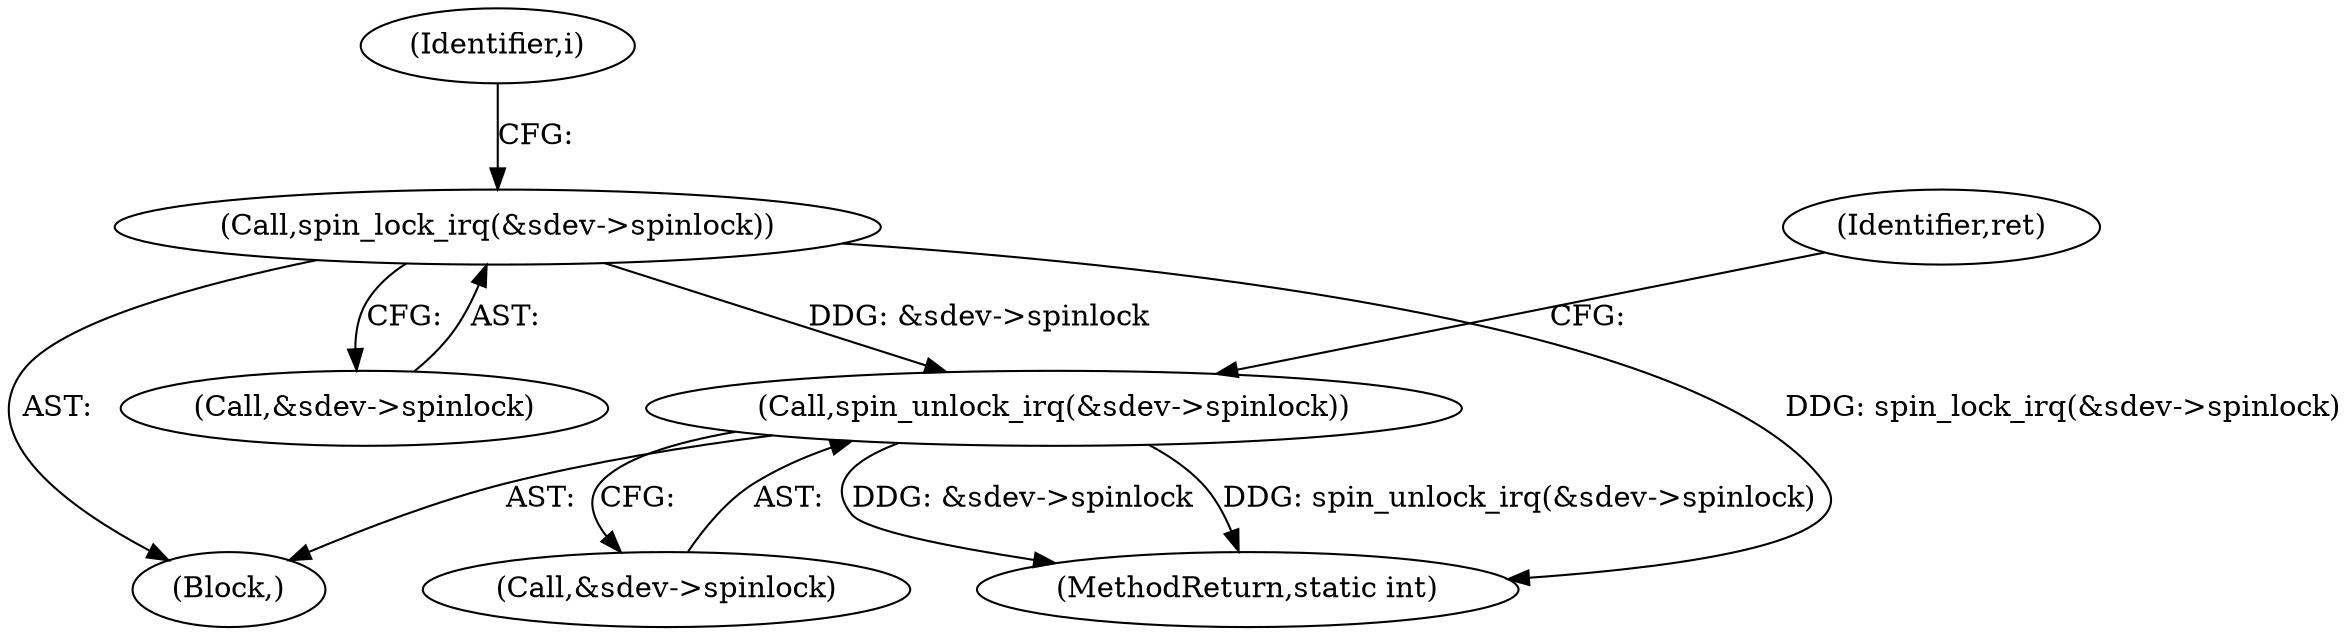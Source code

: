 digraph "1_linux_51093254bf879bc9ce96590400a87897c7498463_0@pointer" {
"1000137" [label="(Call,spin_lock_irq(&sdev->spinlock))"];
"1000191" [label="(Call,spin_unlock_irq(&sdev->spinlock))"];
"1000104" [label="(Block,)"];
"1000137" [label="(Call,spin_lock_irq(&sdev->spinlock))"];
"1000192" [label="(Call,&sdev->spinlock)"];
"1000138" [label="(Call,&sdev->spinlock)"];
"1000197" [label="(Identifier,ret)"];
"1000144" [label="(Identifier,i)"];
"1000191" [label="(Call,spin_unlock_irq(&sdev->spinlock))"];
"1000198" [label="(MethodReturn,static int)"];
"1000137" -> "1000104"  [label="AST: "];
"1000137" -> "1000138"  [label="CFG: "];
"1000138" -> "1000137"  [label="AST: "];
"1000144" -> "1000137"  [label="CFG: "];
"1000137" -> "1000198"  [label="DDG: spin_lock_irq(&sdev->spinlock)"];
"1000137" -> "1000191"  [label="DDG: &sdev->spinlock"];
"1000191" -> "1000104"  [label="AST: "];
"1000191" -> "1000192"  [label="CFG: "];
"1000192" -> "1000191"  [label="AST: "];
"1000197" -> "1000191"  [label="CFG: "];
"1000191" -> "1000198"  [label="DDG: spin_unlock_irq(&sdev->spinlock)"];
"1000191" -> "1000198"  [label="DDG: &sdev->spinlock"];
}
